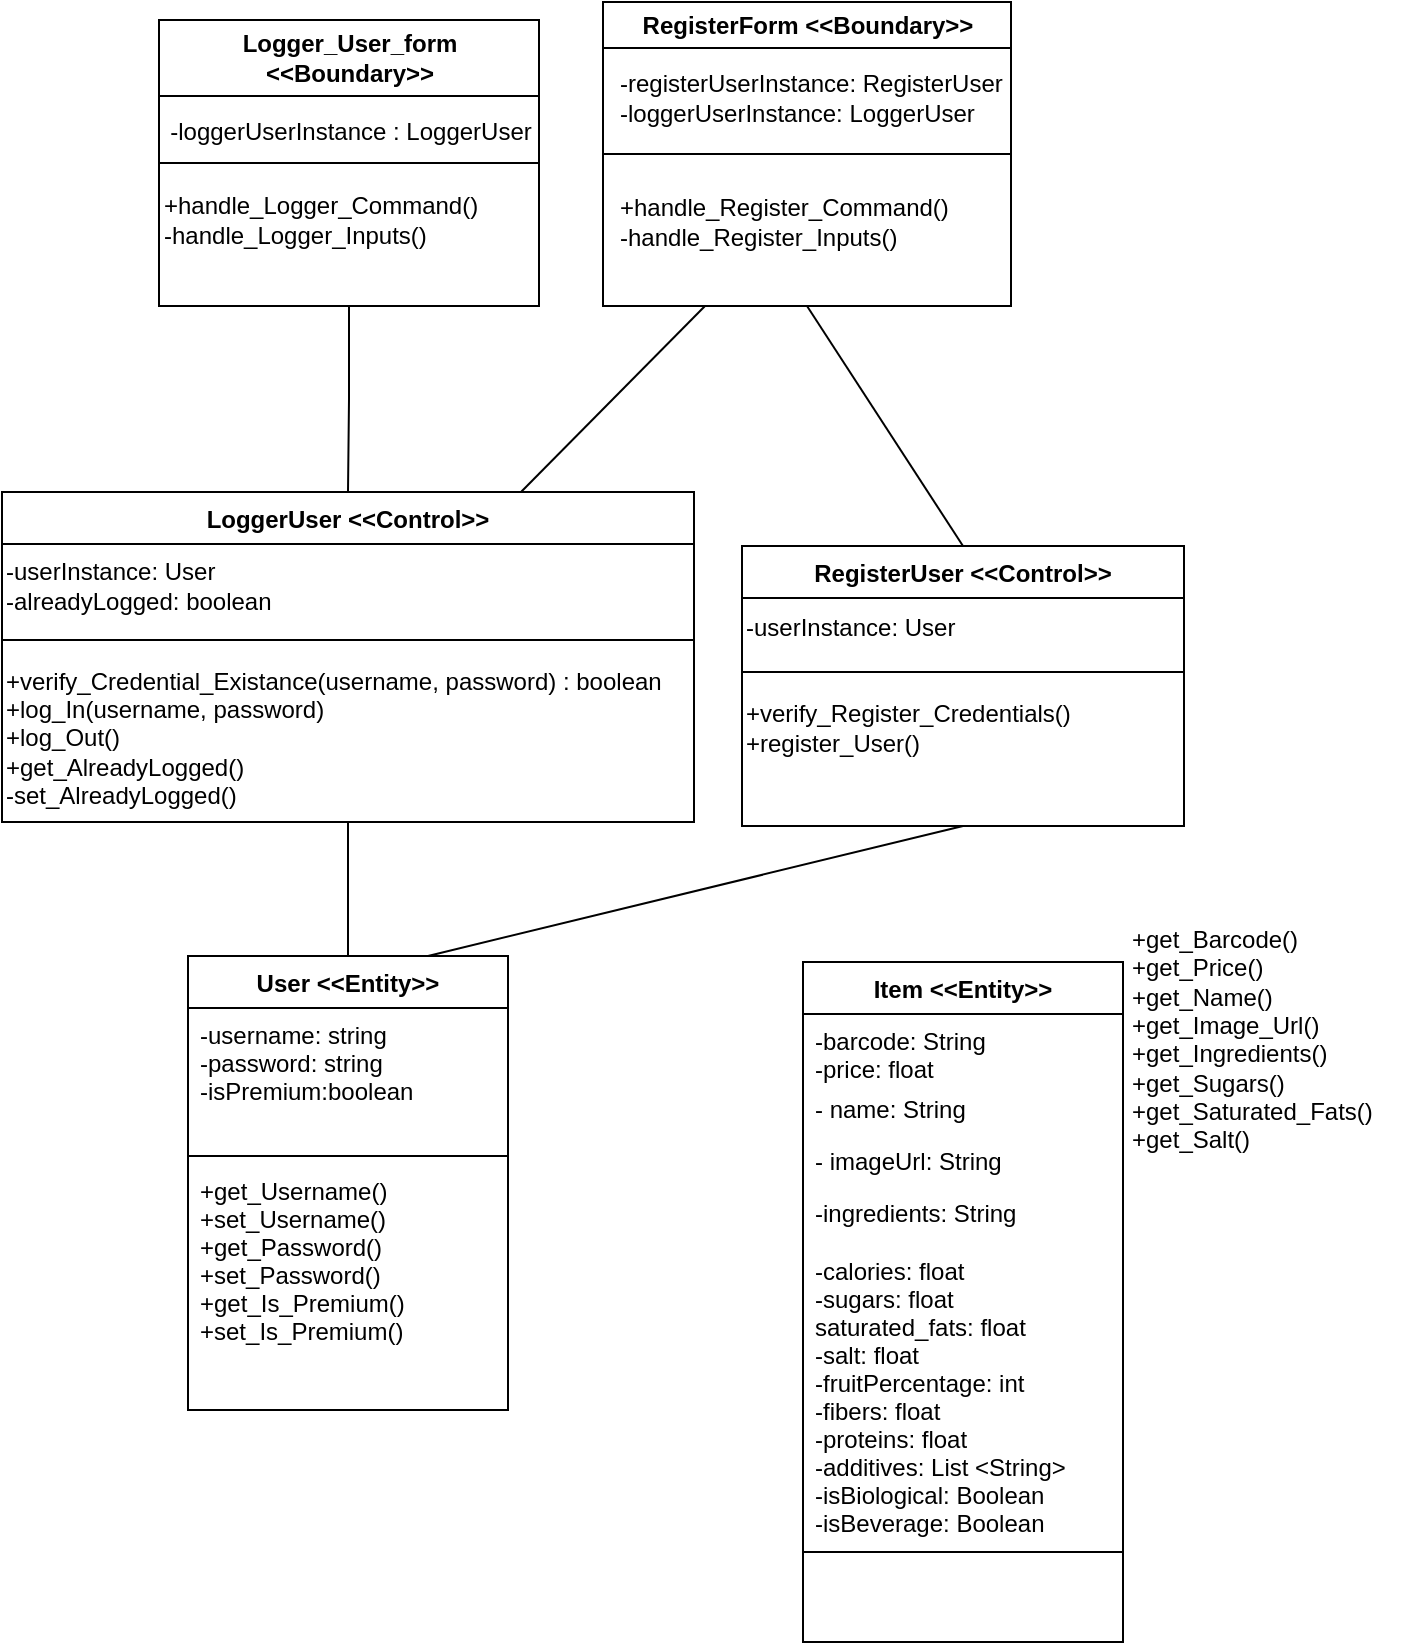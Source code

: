 <mxfile version="20.8.5" type="device"><diagram id="C5RBs43oDa-KdzZeNtuy" name="Page-1"><mxGraphModel dx="755" dy="374" grid="0" gridSize="10" guides="1" tooltips="1" connect="1" arrows="1" fold="1" page="1" pageScale="1" pageWidth="827" pageHeight="1169" math="0" shadow="0"><root><mxCell id="WIyWlLk6GJQsqaUBKTNV-0"/><mxCell id="WIyWlLk6GJQsqaUBKTNV-1" parent="WIyWlLk6GJQsqaUBKTNV-0"/><mxCell id="MyFoiCelliKwiFIbr6gM-10" value="Logger_User_form &amp;lt;&amp;lt;Boundary&amp;gt;&amp;gt;" style="swimlane;whiteSpace=wrap;html=1;startSize=38;" parent="WIyWlLk6GJQsqaUBKTNV-1" vertex="1"><mxGeometry x="188.5" y="169" width="190" height="143" as="geometry"/></mxCell><mxCell id="MyFoiCelliKwiFIbr6gM-11" value="-loggerUserInstance : LoggerUser" style="text;html=1;align=center;verticalAlign=middle;resizable=0;points=[];autosize=1;strokeColor=none;fillColor=none;" parent="MyFoiCelliKwiFIbr6gM-10" vertex="1"><mxGeometry x="-4.5" y="43" width="199" height="26" as="geometry"/></mxCell><mxCell id="ah5tvyw2lFSQsDYXRZbl-0" value="+handle_Logger_Command()&lt;br&gt;-handle_Logger_Inputs()" style="text;html=1;align=left;verticalAlign=middle;resizable=0;points=[];autosize=1;strokeColor=none;fillColor=none;" parent="MyFoiCelliKwiFIbr6gM-10" vertex="1"><mxGeometry y="79" width="175" height="41" as="geometry"/></mxCell><mxCell id="MyFoiCelliKwiFIbr6gM-26" value="LoggerUser &lt;&lt;Control&gt;&gt;" style="swimlane;fontStyle=1;align=center;verticalAlign=top;childLayout=stackLayout;horizontal=1;startSize=26;horizontalStack=0;resizeParent=1;resizeLast=0;collapsible=1;marginBottom=0;rounded=0;shadow=0;strokeWidth=1;" parent="WIyWlLk6GJQsqaUBKTNV-1" vertex="1"><mxGeometry x="110" y="405" width="346" height="165" as="geometry"><mxRectangle x="340" y="380" width="170" height="26" as="alternateBounds"/></mxGeometry></mxCell><mxCell id="3f2A5IuWKjaGkENH00TG-0" value="-userInstance: User&lt;br&gt;-alreadyLogged: boolean" style="text;html=1;align=left;verticalAlign=middle;resizable=0;points=[];autosize=1;strokeColor=none;fillColor=none;" parent="MyFoiCelliKwiFIbr6gM-26" vertex="1"><mxGeometry y="26" width="346" height="41" as="geometry"/></mxCell><mxCell id="MyFoiCelliKwiFIbr6gM-28" value="" style="line;html=1;strokeWidth=1;align=left;verticalAlign=middle;spacingTop=-1;spacingLeft=3;spacingRight=3;rotatable=0;labelPosition=right;points=[];portConstraint=eastwest;" parent="MyFoiCelliKwiFIbr6gM-26" vertex="1"><mxGeometry y="67" width="346" height="14" as="geometry"/></mxCell><mxCell id="MyFoiCelliKwiFIbr6gM-29" value="+verify_Credential_Existance(username, password) : boolean&lt;br&gt;+log_In(username, password)&lt;br&gt;+log_Out()&lt;br&gt;+get_AlreadyLogged()&lt;br&gt;-set_AlreadyLogged()" style="text;html=1;align=left;verticalAlign=middle;resizable=0;points=[];autosize=1;strokeColor=none;fillColor=none;" parent="MyFoiCelliKwiFIbr6gM-26" vertex="1"><mxGeometry y="81" width="346" height="84" as="geometry"/></mxCell><mxCell id="MyFoiCelliKwiFIbr6gM-30" value="" style="endArrow=none;html=1;edgeStyle=orthogonalEdgeStyle;rounded=0;entryX=0.5;entryY=0;entryDx=0;entryDy=0;exitX=0.5;exitY=1;exitDx=0;exitDy=0;" parent="WIyWlLk6GJQsqaUBKTNV-1" source="MyFoiCelliKwiFIbr6gM-10" target="MyFoiCelliKwiFIbr6gM-26" edge="1"><mxGeometry relative="1" as="geometry"><mxPoint x="164" y="481" as="sourcePoint"/><mxPoint x="324" y="481" as="targetPoint"/></mxGeometry></mxCell><mxCell id="MyFoiCelliKwiFIbr6gM-33" value="User &lt;&lt;Entity&gt;&gt;" style="swimlane;fontStyle=1;align=center;verticalAlign=top;childLayout=stackLayout;horizontal=1;startSize=26;horizontalStack=0;resizeParent=1;resizeLast=0;collapsible=1;marginBottom=0;rounded=0;shadow=0;strokeWidth=1;" parent="WIyWlLk6GJQsqaUBKTNV-1" vertex="1"><mxGeometry x="203" y="637" width="160" height="227" as="geometry"><mxRectangle x="230" y="140" width="160" height="26" as="alternateBounds"/></mxGeometry></mxCell><mxCell id="MyFoiCelliKwiFIbr6gM-34" value="-username: string&#xA;-password: string&#xA;-isPremium:boolean" style="text;align=left;verticalAlign=top;spacingLeft=4;spacingRight=4;overflow=hidden;rotatable=0;points=[[0,0.5],[1,0.5]];portConstraint=eastwest;" parent="MyFoiCelliKwiFIbr6gM-33" vertex="1"><mxGeometry y="26" width="160" height="70" as="geometry"/></mxCell><mxCell id="MyFoiCelliKwiFIbr6gM-35" value="" style="line;html=1;strokeWidth=1;align=left;verticalAlign=middle;spacingTop=-1;spacingLeft=3;spacingRight=3;rotatable=0;labelPosition=right;points=[];portConstraint=eastwest;" parent="MyFoiCelliKwiFIbr6gM-33" vertex="1"><mxGeometry y="96" width="160" height="8" as="geometry"/></mxCell><mxCell id="MyFoiCelliKwiFIbr6gM-36" value="+get_Username()&#xA;+set_Username()&#xA;+get_Password()&#xA;+set_Password()&#xA;+get_Is_Premium()&#xA;+set_Is_Premium()" style="text;align=left;verticalAlign=top;spacingLeft=4;spacingRight=4;overflow=hidden;rotatable=0;points=[[0,0.5],[1,0.5]];portConstraint=eastwest;" parent="MyFoiCelliKwiFIbr6gM-33" vertex="1"><mxGeometry y="104" width="160" height="123" as="geometry"/></mxCell><mxCell id="MyFoiCelliKwiFIbr6gM-38" value="" style="endArrow=none;html=1;edgeStyle=orthogonalEdgeStyle;rounded=0;entryX=0.5;entryY=1;entryDx=0;entryDy=0;exitX=0.5;exitY=0;exitDx=0;exitDy=0;" parent="WIyWlLk6GJQsqaUBKTNV-1" source="MyFoiCelliKwiFIbr6gM-33" target="MyFoiCelliKwiFIbr6gM-26" edge="1"><mxGeometry relative="1" as="geometry"><mxPoint x="164" y="571" as="sourcePoint"/><mxPoint x="324" y="571" as="targetPoint"/></mxGeometry></mxCell><mxCell id="3f2A5IuWKjaGkENH00TG-2" value="RegisterUser &lt;&lt;Control&gt;&gt;" style="swimlane;fontStyle=1;align=center;verticalAlign=top;childLayout=stackLayout;horizontal=1;startSize=26;horizontalStack=0;resizeParent=1;resizeLast=0;collapsible=1;marginBottom=0;rounded=0;shadow=0;strokeWidth=1;" parent="WIyWlLk6GJQsqaUBKTNV-1" vertex="1"><mxGeometry x="480" y="432" width="221" height="140" as="geometry"><mxRectangle x="340" y="380" width="170" height="26" as="alternateBounds"/></mxGeometry></mxCell><mxCell id="3f2A5IuWKjaGkENH00TG-3" value="-userInstance: User" style="text;html=1;align=left;verticalAlign=middle;resizable=0;points=[];autosize=1;strokeColor=none;fillColor=none;" parent="3f2A5IuWKjaGkENH00TG-2" vertex="1"><mxGeometry y="26" width="221" height="30" as="geometry"/></mxCell><mxCell id="3f2A5IuWKjaGkENH00TG-4" value="" style="line;html=1;strokeWidth=1;align=left;verticalAlign=middle;spacingTop=-1;spacingLeft=3;spacingRight=3;rotatable=0;labelPosition=right;points=[];portConstraint=eastwest;" parent="3f2A5IuWKjaGkENH00TG-2" vertex="1"><mxGeometry y="56" width="221" height="14" as="geometry"/></mxCell><mxCell id="3f2A5IuWKjaGkENH00TG-5" value="+verify_Register_Credentials()&lt;br&gt;+register_User()" style="text;html=1;align=left;verticalAlign=middle;resizable=0;points=[];autosize=1;strokeColor=none;fillColor=none;" parent="3f2A5IuWKjaGkENH00TG-2" vertex="1"><mxGeometry y="70" width="221" height="41" as="geometry"/></mxCell><mxCell id="3f2A5IuWKjaGkENH00TG-6" value="" style="endArrow=none;html=1;rounded=0;entryX=0.5;entryY=1;entryDx=0;entryDy=0;exitX=0.5;exitY=0;exitDx=0;exitDy=0;" parent="WIyWlLk6GJQsqaUBKTNV-1" source="3f2A5IuWKjaGkENH00TG-2" target="3f2A5IuWKjaGkENH00TG-8" edge="1"><mxGeometry width="50" height="50" relative="1" as="geometry"><mxPoint x="227" y="584" as="sourcePoint"/><mxPoint x="277" y="534" as="targetPoint"/></mxGeometry></mxCell><mxCell id="3f2A5IuWKjaGkENH00TG-7" value="" style="endArrow=none;html=1;rounded=0;entryX=0.5;entryY=1;entryDx=0;entryDy=0;exitX=0.75;exitY=0;exitDx=0;exitDy=0;" parent="WIyWlLk6GJQsqaUBKTNV-1" source="MyFoiCelliKwiFIbr6gM-33" target="3f2A5IuWKjaGkENH00TG-2" edge="1"><mxGeometry width="50" height="50" relative="1" as="geometry"><mxPoint x="227" y="522" as="sourcePoint"/><mxPoint x="277" y="472" as="targetPoint"/></mxGeometry></mxCell><mxCell id="3f2A5IuWKjaGkENH00TG-8" value="RegisterForm &amp;lt;&amp;lt;Boundary&amp;gt;&amp;gt;" style="swimlane;whiteSpace=wrap;html=1;" parent="WIyWlLk6GJQsqaUBKTNV-1" vertex="1"><mxGeometry x="410.5" y="160" width="204" height="152" as="geometry"/></mxCell><mxCell id="3f2A5IuWKjaGkENH00TG-9" value="-registerUserInstance: RegisterUser&lt;br&gt;-loggerUserInstance: LoggerUser" style="text;html=1;align=left;verticalAlign=middle;resizable=0;points=[];autosize=1;strokeColor=none;fillColor=none;" parent="3f2A5IuWKjaGkENH00TG-8" vertex="1"><mxGeometry x="6" y="27" width="209" height="41" as="geometry"/></mxCell><mxCell id="3f2A5IuWKjaGkENH00TG-10" value="+handle_Register_Command()&lt;br&gt;-handle_Register_Inputs()" style="text;html=1;align=left;verticalAlign=middle;resizable=0;points=[];autosize=1;strokeColor=none;fillColor=none;" parent="3f2A5IuWKjaGkENH00TG-8" vertex="1"><mxGeometry x="6" y="89" width="182" height="41" as="geometry"/></mxCell><mxCell id="3f2A5IuWKjaGkENH00TG-13" value="" style="endArrow=none;html=1;rounded=0;entryX=1;entryY=0.5;entryDx=0;entryDy=0;exitX=0;exitY=0.5;exitDx=0;exitDy=0;" parent="WIyWlLk6GJQsqaUBKTNV-1" source="MyFoiCelliKwiFIbr6gM-10" target="MyFoiCelliKwiFIbr6gM-10" edge="1"><mxGeometry width="50" height="50" relative="1" as="geometry"><mxPoint x="291.5" y="379" as="sourcePoint"/><mxPoint x="341.5" y="329" as="targetPoint"/></mxGeometry></mxCell><mxCell id="3f2A5IuWKjaGkENH00TG-14" value="" style="endArrow=none;html=1;rounded=0;entryX=1;entryY=0.5;entryDx=0;entryDy=0;exitX=0;exitY=0.5;exitDx=0;exitDy=0;" parent="WIyWlLk6GJQsqaUBKTNV-1" source="3f2A5IuWKjaGkENH00TG-8" target="3f2A5IuWKjaGkENH00TG-8" edge="1"><mxGeometry width="50" height="50" relative="1" as="geometry"><mxPoint x="439.5" y="220" as="sourcePoint"/><mxPoint x="341.5" y="343" as="targetPoint"/></mxGeometry></mxCell><mxCell id="3f2A5IuWKjaGkENH00TG-15" value="" style="endArrow=none;html=1;rounded=0;entryX=0.25;entryY=1;entryDx=0;entryDy=0;exitX=0.75;exitY=0;exitDx=0;exitDy=0;" parent="WIyWlLk6GJQsqaUBKTNV-1" source="MyFoiCelliKwiFIbr6gM-26" target="3f2A5IuWKjaGkENH00TG-8" edge="1"><mxGeometry width="50" height="50" relative="1" as="geometry"><mxPoint x="227" y="481" as="sourcePoint"/><mxPoint x="277" y="431" as="targetPoint"/></mxGeometry></mxCell><mxCell id="lqXbAVsp5W3XLqeaHqWa-0" value="Item &lt;&lt;Entity&gt;&gt;" style="swimlane;fontStyle=1;align=center;verticalAlign=top;childLayout=stackLayout;horizontal=1;startSize=26;horizontalStack=0;resizeParent=1;resizeLast=0;collapsible=1;marginBottom=0;rounded=0;shadow=0;strokeWidth=1;" vertex="1" parent="WIyWlLk6GJQsqaUBKTNV-1"><mxGeometry x="510.5" y="640" width="160" height="340" as="geometry"><mxRectangle x="550" y="140" width="160" height="26" as="alternateBounds"/></mxGeometry></mxCell><mxCell id="lqXbAVsp5W3XLqeaHqWa-1" value="-barcode: String&#xA;-price: float&#xA;" style="text;align=left;verticalAlign=top;spacingLeft=4;spacingRight=4;overflow=hidden;rotatable=0;points=[[0,0.5],[1,0.5]];portConstraint=eastwest;" vertex="1" parent="lqXbAVsp5W3XLqeaHqWa-0"><mxGeometry y="26" width="160" height="34" as="geometry"/></mxCell><mxCell id="lqXbAVsp5W3XLqeaHqWa-2" value="- name: String" style="text;align=left;verticalAlign=top;spacingLeft=4;spacingRight=4;overflow=hidden;rotatable=0;points=[[0,0.5],[1,0.5]];portConstraint=eastwest;rounded=0;shadow=0;html=0;" vertex="1" parent="lqXbAVsp5W3XLqeaHqWa-0"><mxGeometry y="60" width="160" height="26" as="geometry"/></mxCell><mxCell id="lqXbAVsp5W3XLqeaHqWa-3" value="- imageUrl: String" style="text;align=left;verticalAlign=top;spacingLeft=4;spacingRight=4;overflow=hidden;rotatable=0;points=[[0,0.5],[1,0.5]];portConstraint=eastwest;rounded=0;shadow=0;html=0;" vertex="1" parent="lqXbAVsp5W3XLqeaHqWa-0"><mxGeometry y="86" width="160" height="26" as="geometry"/></mxCell><mxCell id="lqXbAVsp5W3XLqeaHqWa-4" value="-ingredients: String" style="text;align=left;verticalAlign=top;spacingLeft=4;spacingRight=4;overflow=hidden;rotatable=0;points=[[0,0.5],[1,0.5]];portConstraint=eastwest;rounded=0;shadow=0;html=0;" vertex="1" parent="lqXbAVsp5W3XLqeaHqWa-0"><mxGeometry y="112" width="160" height="29" as="geometry"/></mxCell><mxCell id="lqXbAVsp5W3XLqeaHqWa-5" value="-calories: float&#xA;-sugars: float&#xA;saturated_fats: float&#xA;-salt: float&#xA;-fruitPercentage: int&#xA;-fibers: float&#xA;-proteins: float&#xA;-additives: List &lt;String&gt;&#xA;-isBiological: Boolean&#xA;-isBeverage: Boolean" style="text;align=left;verticalAlign=top;spacingLeft=4;spacingRight=4;overflow=hidden;rotatable=0;points=[[0,0.5],[1,0.5]];portConstraint=eastwest;rounded=0;shadow=0;html=0;" vertex="1" parent="lqXbAVsp5W3XLqeaHqWa-0"><mxGeometry y="141" width="160" height="150" as="geometry"/></mxCell><mxCell id="lqXbAVsp5W3XLqeaHqWa-6" value="" style="line;html=1;strokeWidth=1;align=left;verticalAlign=middle;spacingTop=-1;spacingLeft=3;spacingRight=3;rotatable=0;labelPosition=right;points=[];portConstraint=eastwest;" vertex="1" parent="lqXbAVsp5W3XLqeaHqWa-0"><mxGeometry y="291" width="160" height="8" as="geometry"/></mxCell><mxCell id="lqXbAVsp5W3XLqeaHqWa-8" value="&lt;div&gt;+get_Barcode()&lt;/div&gt;&lt;div&gt;+get_Price()&lt;/div&gt;&lt;div&gt;+get_Name()&lt;/div&gt;&lt;div&gt;+get_Image_Url()&lt;/div&gt;&lt;div&gt;+get_Ingredients()&lt;/div&gt;&lt;div&gt;+get_Sugars()&lt;/div&gt;&lt;div&gt;+get_Saturated_Fats()&lt;/div&gt;&lt;div&gt;+get_Salt()&lt;br&gt;&lt;/div&gt;&lt;div&gt;&lt;br&gt;&lt;/div&gt;" style="text;html=1;align=left;verticalAlign=middle;resizable=0;points=[];autosize=1;strokeColor=none;fillColor=none;" vertex="1" parent="WIyWlLk6GJQsqaUBKTNV-1"><mxGeometry x="673" y="615" width="137" height="142" as="geometry"/></mxCell></root></mxGraphModel></diagram></mxfile>